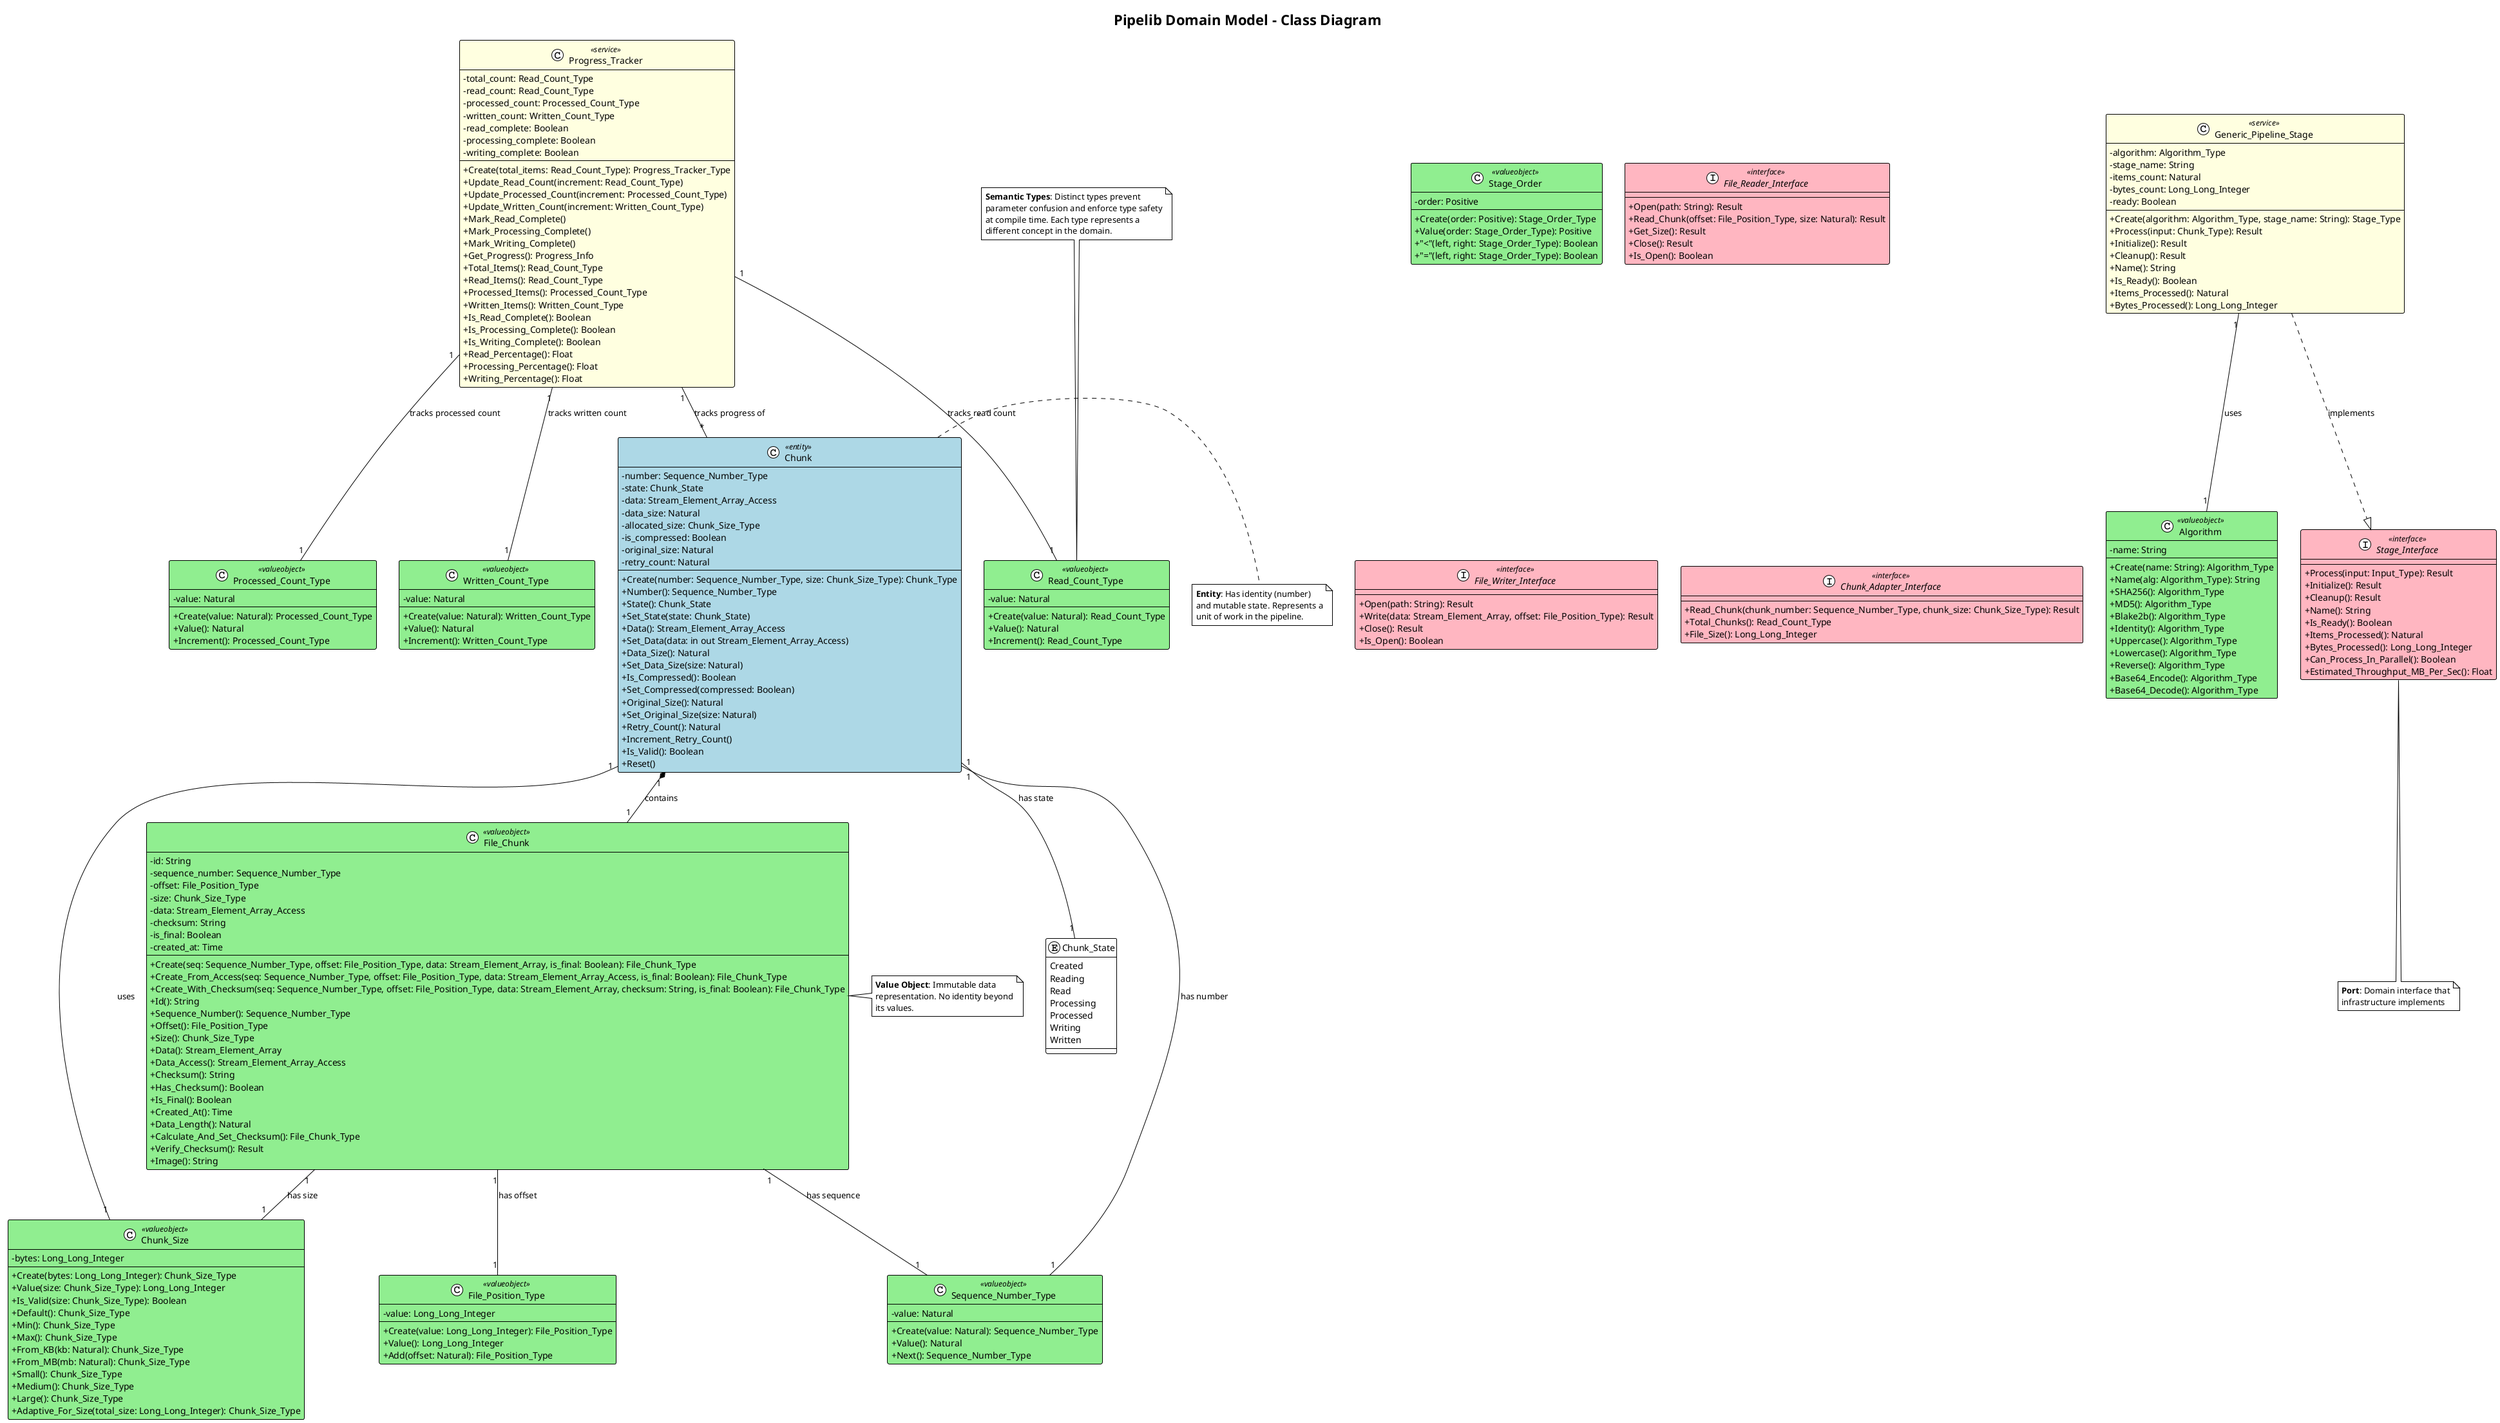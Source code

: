 @startuml pipelib_domain_model
!theme plain
title Pipelib Domain Model - Class Diagram

skinparam classAttributeIconSize 0
skinparam class {
  BackgroundColor<<entity>> LightBlue
  BackgroundColor<<valueobject>> LightGreen
  BackgroundColor<<service>> LightYellow
  BackgroundColor<<interface>> LightPink
  BackgroundColor<<aggregate>> LightCyan
}

' Entities
class "Chunk" <<entity>> {
  -number: Sequence_Number_Type
  -state: Chunk_State
  -data: Stream_Element_Array_Access
  -data_size: Natural
  -allocated_size: Chunk_Size_Type
  -is_compressed: Boolean
  -original_size: Natural
  -retry_count: Natural
  --
  +Create(number: Sequence_Number_Type, size: Chunk_Size_Type): Chunk_Type
  +Number(): Sequence_Number_Type
  +State(): Chunk_State
  +Set_State(state: Chunk_State)
  +Data(): Stream_Element_Array_Access
  +Set_Data(data: in out Stream_Element_Array_Access)
  +Data_Size(): Natural
  +Set_Data_Size(size: Natural)
  +Is_Compressed(): Boolean
  +Set_Compressed(compressed: Boolean)
  +Original_Size(): Natural
  +Set_Original_Size(size: Natural)
  +Retry_Count(): Natural
  +Increment_Retry_Count()
  +Is_Valid(): Boolean
  +Reset()
}

enum "Chunk_State" {
  Created
  Reading
  Read
  Processing
  Processed
  Writing
  Written
}

' Value Objects
class "File_Chunk" <<valueobject>> {
  -id: String
  -sequence_number: Sequence_Number_Type
  -offset: File_Position_Type
  -size: Chunk_Size_Type
  -data: Stream_Element_Array_Access
  -checksum: String
  -is_final: Boolean
  -created_at: Time
  --
  +Create(seq: Sequence_Number_Type, offset: File_Position_Type, data: Stream_Element_Array, is_final: Boolean): File_Chunk_Type
  +Create_From_Access(seq: Sequence_Number_Type, offset: File_Position_Type, data: Stream_Element_Array_Access, is_final: Boolean): File_Chunk_Type
  +Create_With_Checksum(seq: Sequence_Number_Type, offset: File_Position_Type, data: Stream_Element_Array, checksum: String, is_final: Boolean): File_Chunk_Type
  +Id(): String
  +Sequence_Number(): Sequence_Number_Type
  +Offset(): File_Position_Type
  +Size(): Chunk_Size_Type
  +Data(): Stream_Element_Array
  +Data_Access(): Stream_Element_Array_Access
  +Checksum(): String
  +Has_Checksum(): Boolean
  +Is_Final(): Boolean
  +Created_At(): Time
  +Data_Length(): Natural
  +Calculate_And_Set_Checksum(): File_Chunk_Type
  +Verify_Checksum(): Result
  +Image(): String
}

class "Chunk_Size" <<valueobject>> {
  -bytes: Long_Long_Integer
  --
  +Create(bytes: Long_Long_Integer): Chunk_Size_Type
  +Value(size: Chunk_Size_Type): Long_Long_Integer
  +Is_Valid(size: Chunk_Size_Type): Boolean
  +Default(): Chunk_Size_Type
  +Min(): Chunk_Size_Type
  +Max(): Chunk_Size_Type
  +From_KB(kb: Natural): Chunk_Size_Type
  +From_MB(mb: Natural): Chunk_Size_Type
  +Small(): Chunk_Size_Type
  +Medium(): Chunk_Size_Type
  +Large(): Chunk_Size_Type
  +Adaptive_For_Size(total_size: Long_Long_Integer): Chunk_Size_Type
}

class "Algorithm" <<valueobject>> {
  -name: String
  --
  +Create(name: String): Algorithm_Type
  +Name(alg: Algorithm_Type): String
  +SHA256(): Algorithm_Type
  +MD5(): Algorithm_Type
  +Blake2b(): Algorithm_Type
  +Identity(): Algorithm_Type
  +Uppercase(): Algorithm_Type
  +Lowercase(): Algorithm_Type
  +Reverse(): Algorithm_Type
  +Base64_Encode(): Algorithm_Type
  +Base64_Decode(): Algorithm_Type
}

class "Stage_Order" <<valueobject>> {
  -order: Positive
  --
  +Create(order: Positive): Stage_Order_Type
  +Value(order: Stage_Order_Type): Positive
  +"<"(left, right: Stage_Order_Type): Boolean
  +"="(left, right: Stage_Order_Type): Boolean
}

' Semantic Type Safety Value Objects
class "Read_Count_Type" <<valueobject>> {
  -value: Natural
  --
  +Create(value: Natural): Read_Count_Type
  +Value(): Natural
  +Increment(): Read_Count_Type
}

class "Processed_Count_Type" <<valueobject>> {
  -value: Natural
  --
  +Create(value: Natural): Processed_Count_Type
  +Value(): Natural
  +Increment(): Processed_Count_Type
}

class "Written_Count_Type" <<valueobject>> {
  -value: Natural
  --
  +Create(value: Natural): Written_Count_Type
  +Value(): Natural
  +Increment(): Written_Count_Type
}

class "File_Position_Type" <<valueobject>> {
  -value: Long_Long_Integer
  --
  +Create(value: Long_Long_Integer): File_Position_Type
  +Value(): Long_Long_Integer
  +Add(offset: Natural): File_Position_Type
}

class "Sequence_Number_Type" <<valueobject>> {
  -value: Natural
  --
  +Create(value: Natural): Sequence_Number_Type
  +Value(): Natural
  +Next(): Sequence_Number_Type
}

' Domain Services
class "Progress_Tracker" <<service>> {
  -total_count: Read_Count_Type
  -read_count: Read_Count_Type
  -processed_count: Processed_Count_Type
  -written_count: Written_Count_Type
  -read_complete: Boolean
  -processing_complete: Boolean
  -writing_complete: Boolean
  --
  +Create(total_items: Read_Count_Type): Progress_Tracker_Type
  +Update_Read_Count(increment: Read_Count_Type)
  +Update_Processed_Count(increment: Processed_Count_Type)
  +Update_Written_Count(increment: Written_Count_Type)
  +Mark_Read_Complete()
  +Mark_Processing_Complete()
  +Mark_Writing_Complete()
  +Get_Progress(): Progress_Info
  +Total_Items(): Read_Count_Type
  +Read_Items(): Read_Count_Type
  +Processed_Items(): Processed_Count_Type
  +Written_Items(): Written_Count_Type
  +Is_Read_Complete(): Boolean
  +Is_Processing_Complete(): Boolean
  +Is_Writing_Complete(): Boolean
  +Read_Percentage(): Float
  +Processing_Percentage(): Float
  +Writing_Percentage(): Float
}

' Interfaces
interface "Stage_Interface" <<interface>> {
  +Process(input: Input_Type): Result
  +Initialize(): Result
  +Cleanup(): Result
  +Name(): String
  +Is_Ready(): Boolean
  +Items_Processed(): Natural
  +Bytes_Processed(): Long_Long_Integer
  +Can_Process_In_Parallel(): Boolean
  +Estimated_Throughput_MB_Per_Sec(): Float
}

interface "File_Reader_Interface" <<interface>> {
  +Open(path: String): Result
  +Read_Chunk(offset: File_Position_Type, size: Natural): Result
  +Get_Size(): Result
  +Close(): Result
  +Is_Open(): Boolean
}

interface "File_Writer_Interface" <<interface>> {
  +Open(path: String): Result
  +Write(data: Stream_Element_Array, offset: File_Position_Type): Result
  +Close(): Result
  +Is_Open(): Boolean
}

interface "Chunk_Adapter_Interface" <<interface>> {
  +Read_Chunk(chunk_number: Sequence_Number_Type, chunk_size: Chunk_Size_Type): Result
  +Total_Chunks(): Read_Count_Type
  +File_Size(): Long_Long_Integer
}

' Generic Stage Implementation
class "Generic_Pipeline_Stage" <<service>> {
  -algorithm: Algorithm_Type
  -stage_name: String
  -items_count: Natural
  -bytes_count: Long_Long_Integer
  -ready: Boolean
  --
  +Create(algorithm: Algorithm_Type, stage_name: String): Stage_Type
  +Process(input: Chunk_Type): Result
  +Initialize(): Result
  +Cleanup(): Result
  +Name(): String
  +Is_Ready(): Boolean
  +Items_Processed(): Natural
  +Bytes_Processed(): Long_Long_Integer
}

' Relationships
Chunk "1" *-- "1" File_Chunk : contains
Chunk "1" -- "1" Chunk_Size : uses
Chunk "1" -- "1" Chunk_State : has state
Chunk "1" -- "1" Sequence_Number_Type : has number

File_Chunk "1" -- "1" Chunk_Size : has size
File_Chunk "1" -- "1" Sequence_Number_Type : has sequence
File_Chunk "1" -- "1" File_Position_Type : has offset

Generic_Pipeline_Stage "1" -- "1" Algorithm : uses
Generic_Pipeline_Stage ..|> Stage_Interface : implements

Progress_Tracker "1" -- "*" Chunk : tracks progress of
Progress_Tracker "1" -- "1" Read_Count_Type : tracks read count
Progress_Tracker "1" -- "1" Processed_Count_Type : tracks processed count
Progress_Tracker "1" -- "1" Written_Count_Type : tracks written count

' Notes
note right of Chunk
  **Entity**: Has identity (number)
  and mutable state. Represents a
  unit of work in the pipeline.
end note

note right of File_Chunk
  **Value Object**: Immutable data
  representation. No identity beyond
  its values.
end note

note bottom of Stage_Interface
  **Port**: Domain interface that
  infrastructure implements
end note

note top of Read_Count_Type
  **Semantic Types**: Distinct types prevent
  parameter confusion and enforce type safety
  at compile time. Each type represents a
  different concept in the domain.
end note

@enduml
